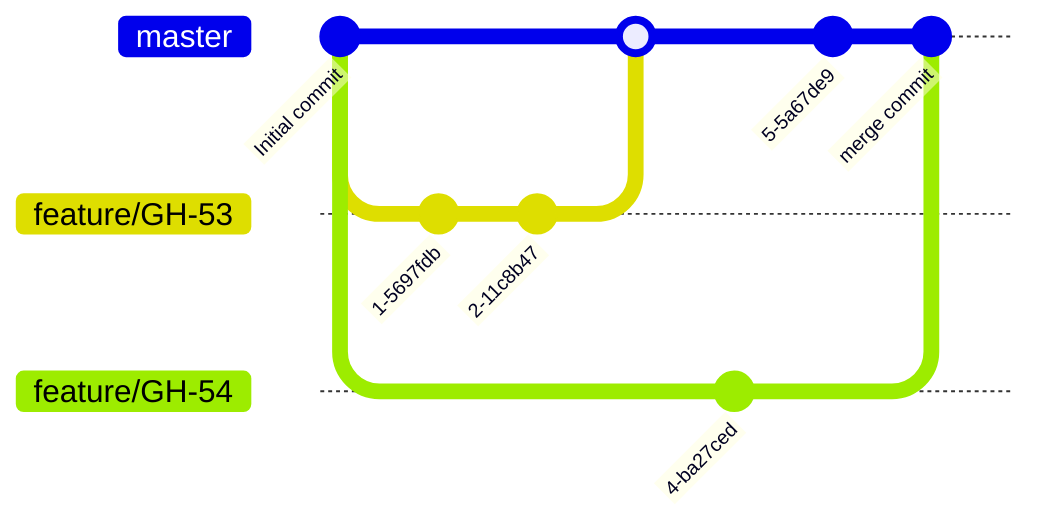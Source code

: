 %%{init: {'gitGraph': {'mainBranchName': 'master'}} }%%
gitGraph
    commit id: "Initial commit"
    branch feature/GH-53
    branch feature/GH-54
    checkout feature/GH-53
    commit
    commit
    checkout master
    merge feature/GH-53
    checkout feature/GH-54
    commit
    checkout master
    commit
    merge feature/GH-54 type:NORMAL id: "merge commit"